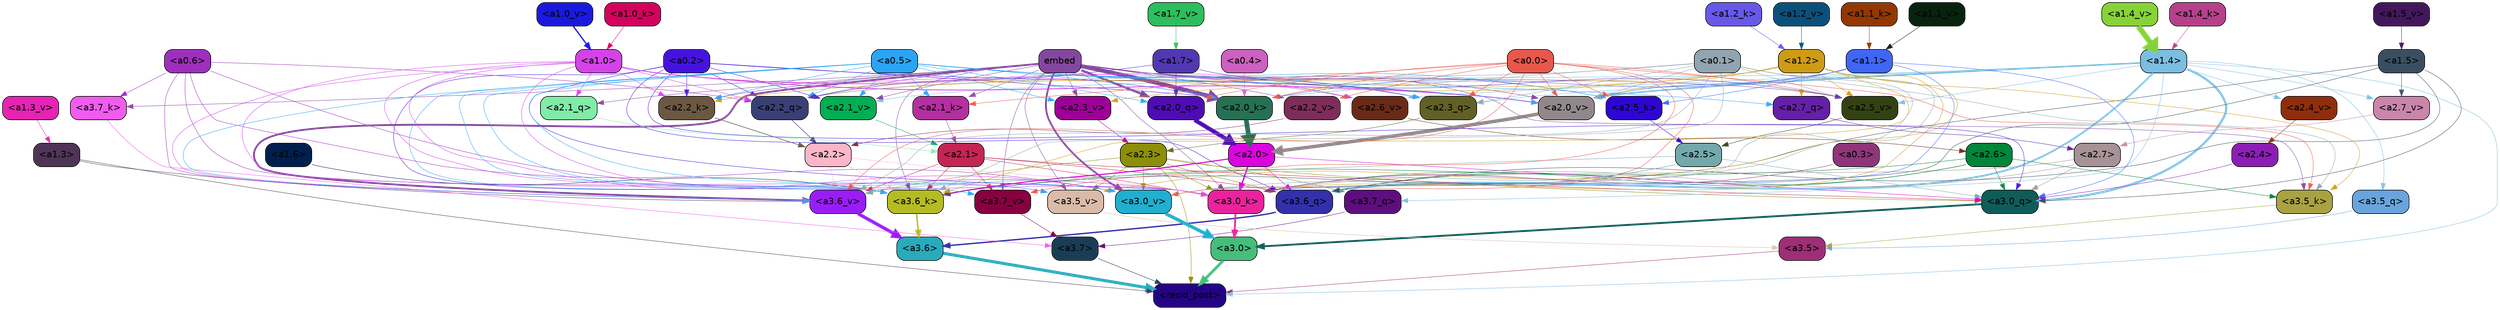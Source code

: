 strict digraph "" {
	graph [bgcolor=transparent,
		layout=dot,
		overlap=false,
		splines=true
	];
	"<a3.7>"	[color=black,
		fillcolor="#193d54",
		fontname=Helvetica,
		shape=box,
		style="filled, rounded"];
	"<resid_post>"	[color=black,
		fillcolor="#240485",
		fontname=Helvetica,
		shape=box,
		style="filled, rounded"];
	"<a3.7>" -> "<resid_post>"	[color="#193d54",
		penwidth=0.6239100098609924];
	"<a3.6>"	[color=black,
		fillcolor="#28abbb",
		fontname=Helvetica,
		shape=box,
		style="filled, rounded"];
	"<a3.6>" -> "<resid_post>"	[color="#28abbb",
		penwidth=4.569062113761902];
	"<a3.5>"	[color=black,
		fillcolor="#9e2e76",
		fontname=Helvetica,
		shape=box,
		style="filled, rounded"];
	"<a3.5>" -> "<resid_post>"	[color="#9e2e76",
		penwidth=0.6];
	"<a3.0>"	[color=black,
		fillcolor="#45bd7b",
		fontname=Helvetica,
		shape=box,
		style="filled, rounded"];
	"<a3.0>" -> "<resid_post>"	[color="#45bd7b",
		penwidth=4.283544182777405];
	"<a2.3>"	[color=black,
		fillcolor="#8c8f07",
		fontname=Helvetica,
		shape=box,
		style="filled, rounded"];
	"<a2.3>" -> "<resid_post>"	[color="#8c8f07",
		penwidth=0.6];
	"<a3.7_q>"	[color=black,
		fillcolor="#5e0e7f",
		fontname=Helvetica,
		shape=box,
		style="filled, rounded"];
	"<a2.3>" -> "<a3.7_q>"	[color="#8c8f07",
		penwidth=0.6];
	"<a3.6_q>"	[color=black,
		fillcolor="#3230aa",
		fontname=Helvetica,
		shape=box,
		style="filled, rounded"];
	"<a2.3>" -> "<a3.6_q>"	[color="#8c8f07",
		penwidth=0.6];
	"<a3.0_q>"	[color=black,
		fillcolor="#0f5c59",
		fontname=Helvetica,
		shape=box,
		style="filled, rounded"];
	"<a2.3>" -> "<a3.0_q>"	[color="#8c8f07",
		penwidth=0.6];
	"<a3.0_k>"	[color=black,
		fillcolor="#ea239d",
		fontname=Helvetica,
		shape=box,
		style="filled, rounded"];
	"<a2.3>" -> "<a3.0_k>"	[color="#8c8f07",
		penwidth=0.6];
	"<a3.6_v>"	[color=black,
		fillcolor="#9a1df8",
		fontname=Helvetica,
		shape=box,
		style="filled, rounded"];
	"<a2.3>" -> "<a3.6_v>"	[color="#8c8f07",
		penwidth=0.6];
	"<a3.5_v>"	[color=black,
		fillcolor="#dabba8",
		fontname=Helvetica,
		shape=box,
		style="filled, rounded"];
	"<a2.3>" -> "<a3.5_v>"	[color="#8c8f07",
		penwidth=0.6];
	"<a3.0_v>"	[color=black,
		fillcolor="#20afce",
		fontname=Helvetica,
		shape=box,
		style="filled, rounded"];
	"<a2.3>" -> "<a3.0_v>"	[color="#8c8f07",
		penwidth=0.6];
	"<a1.4>"	[color=black,
		fillcolor="#7bbedf",
		fontname=Helvetica,
		shape=box,
		style="filled, rounded"];
	"<a1.4>" -> "<resid_post>"	[color="#7bbedf",
		penwidth=0.6];
	"<a1.4>" -> "<a3.7_q>"	[color="#7bbedf",
		penwidth=0.6];
	"<a1.4>" -> "<a3.6_q>"	[color="#7bbedf",
		penwidth=2.7934007048606873];
	"<a3.5_q>"	[color=black,
		fillcolor="#69a4dd",
		fontname=Helvetica,
		shape=box,
		style="filled, rounded"];
	"<a1.4>" -> "<a3.5_q>"	[color="#7bbedf",
		penwidth=0.6];
	"<a1.4>" -> "<a3.0_q>"	[color="#7bbedf",
		penwidth=3.340754985809326];
	"<a2.3_q>"	[color=black,
		fillcolor="#616127",
		fontname=Helvetica,
		shape=box,
		style="filled, rounded"];
	"<a1.4>" -> "<a2.3_q>"	[color="#7bbedf",
		penwidth=0.6];
	"<a2.7_v>"	[color=black,
		fillcolor="#ca85ab",
		fontname=Helvetica,
		shape=box,
		style="filled, rounded"];
	"<a1.4>" -> "<a2.7_v>"	[color="#7bbedf",
		penwidth=0.6];
	"<a2.6_v>"	[color=black,
		fillcolor="#692b17",
		fontname=Helvetica,
		shape=box,
		style="filled, rounded"];
	"<a1.4>" -> "<a2.6_v>"	[color="#7bbedf",
		penwidth=0.6];
	"<a2.5_v>"	[color=black,
		fillcolor="#334213",
		fontname=Helvetica,
		shape=box,
		style="filled, rounded"];
	"<a1.4>" -> "<a2.5_v>"	[color="#7bbedf",
		penwidth=0.6];
	"<a2.4_v>"	[color=black,
		fillcolor="#8f2e0d",
		fontname=Helvetica,
		shape=box,
		style="filled, rounded"];
	"<a1.4>" -> "<a2.4_v>"	[color="#7bbedf",
		penwidth=0.6];
	"<a2.1_v>"	[color=black,
		fillcolor="#02ae54",
		fontname=Helvetica,
		shape=box,
		style="filled, rounded"];
	"<a1.4>" -> "<a2.1_v>"	[color="#7bbedf",
		penwidth=0.6];
	"<a2.0_v>"	[color=black,
		fillcolor="#92888b",
		fontname=Helvetica,
		shape=box,
		style="filled, rounded"];
	"<a1.4>" -> "<a2.0_v>"	[color="#7bbedf",
		penwidth=2.268759250640869];
	"<a1.3>"	[color=black,
		fillcolor="#4e3457",
		fontname=Helvetica,
		shape=box,
		style="filled, rounded"];
	"<a1.3>" -> "<resid_post>"	[color="#4e3457",
		penwidth=0.6];
	"<a1.3>" -> "<a3.6_v>"	[color="#4e3457",
		penwidth=0.6];
	"<a3.7_q>" -> "<a3.7>"	[color="#5e0e7f",
		penwidth=0.6];
	"<a3.6_q>" -> "<a3.6>"	[color="#3230aa",
		penwidth=2.0347584784030914];
	"<a3.5_q>" -> "<a3.5>"	[color="#69a4dd",
		penwidth=0.6];
	"<a3.0_q>" -> "<a3.0>"	[color="#0f5c59",
		penwidth=2.8635367155075073];
	"<a3.7_k>"	[color=black,
		fillcolor="#f15cee",
		fontname=Helvetica,
		shape=box,
		style="filled, rounded"];
	"<a3.7_k>" -> "<a3.7>"	[color="#f15cee",
		penwidth=0.6];
	"<a3.6_k>"	[color=black,
		fillcolor="#b5bc22",
		fontname=Helvetica,
		shape=box,
		style="filled, rounded"];
	"<a3.6_k>" -> "<a3.6>"	[color="#b5bc22",
		penwidth=2.1760786175727844];
	"<a3.5_k>"	[color=black,
		fillcolor="#a8a242",
		fontname=Helvetica,
		shape=box,
		style="filled, rounded"];
	"<a3.5_k>" -> "<a3.5>"	[color="#a8a242",
		penwidth=0.6];
	"<a3.0_k>" -> "<a3.0>"	[color="#ea239d",
		penwidth=2.632905662059784];
	"<a3.7_v>"	[color=black,
		fillcolor="#87013f",
		fontname=Helvetica,
		shape=box,
		style="filled, rounded"];
	"<a3.7_v>" -> "<a3.7>"	[color="#87013f",
		penwidth=0.6];
	"<a3.6_v>" -> "<a3.6>"	[color="#9a1df8",
		penwidth=4.981305837631226];
	"<a3.5_v>" -> "<a3.5>"	[color="#dabba8",
		penwidth=0.6];
	"<a3.0_v>" -> "<a3.0>"	[color="#20afce",
		penwidth=5.168330669403076];
	"<a2.7>"	[color=black,
		fillcolor="#a69297",
		fontname=Helvetica,
		shape=box,
		style="filled, rounded"];
	"<a2.7>" -> "<a3.6_q>"	[color="#a69297",
		penwidth=0.6];
	"<a2.7>" -> "<a3.0_q>"	[color="#a69297",
		penwidth=0.6];
	"<a2.7>" -> "<a3.0_k>"	[color="#a69297",
		penwidth=0.6];
	"<a2.6>"	[color=black,
		fillcolor="#00863a",
		fontname=Helvetica,
		shape=box,
		style="filled, rounded"];
	"<a2.6>" -> "<a3.6_q>"	[color="#00863a",
		penwidth=0.6];
	"<a2.6>" -> "<a3.0_q>"	[color="#00863a",
		penwidth=0.6];
	"<a2.6>" -> "<a3.6_k>"	[color="#00863a",
		penwidth=0.6];
	"<a2.6>" -> "<a3.5_k>"	[color="#00863a",
		penwidth=0.6];
	"<a2.6>" -> "<a3.0_k>"	[color="#00863a",
		penwidth=0.6];
	"<a2.1>"	[color=black,
		fillcolor="#c42552",
		fontname=Helvetica,
		shape=box,
		style="filled, rounded"];
	"<a2.1>" -> "<a3.6_q>"	[color="#c42552",
		penwidth=0.6];
	"<a2.1>" -> "<a3.0_q>"	[color="#c42552",
		penwidth=0.6];
	"<a2.1>" -> "<a3.6_k>"	[color="#c42552",
		penwidth=0.6];
	"<a2.1>" -> "<a3.0_k>"	[color="#c42552",
		penwidth=0.6];
	"<a2.1>" -> "<a3.7_v>"	[color="#c42552",
		penwidth=0.6];
	"<a2.1>" -> "<a3.6_v>"	[color="#c42552",
		penwidth=0.6];
	"<a2.0>"	[color=black,
		fillcolor="#db05dd",
		fontname=Helvetica,
		shape=box,
		style="filled, rounded"];
	"<a2.0>" -> "<a3.6_q>"	[color="#db05dd",
		penwidth=0.6];
	"<a2.0>" -> "<a3.0_q>"	[color="#db05dd",
		penwidth=0.6];
	"<a2.0>" -> "<a3.6_k>"	[color="#db05dd",
		penwidth=1.6382827460765839];
	"<a2.0>" -> "<a3.0_k>"	[color="#db05dd",
		penwidth=2.161143198609352];
	"<a1.5>"	[color=black,
		fillcolor="#394f61",
		fontname=Helvetica,
		shape=box,
		style="filled, rounded"];
	"<a1.5>" -> "<a3.6_q>"	[color="#394f61",
		penwidth=0.6];
	"<a1.5>" -> "<a3.0_q>"	[color="#394f61",
		penwidth=0.6];
	"<a1.5>" -> "<a3.6_k>"	[color="#394f61",
		penwidth=0.6];
	"<a1.5>" -> "<a3.0_k>"	[color="#394f61",
		penwidth=0.6];
	"<a1.5>" -> "<a2.7_v>"	[color="#394f61",
		penwidth=0.6];
	"<a0.2>"	[color=black,
		fillcolor="#4413e0",
		fontname=Helvetica,
		shape=box,
		style="filled, rounded"];
	"<a0.2>" -> "<a3.6_q>"	[color="#4413e0",
		penwidth=0.6];
	"<a0.2>" -> "<a3.0_q>"	[color="#4413e0",
		penwidth=0.6];
	"<a0.2>" -> "<a3.6_k>"	[color="#4413e0",
		penwidth=0.6];
	"<a0.2>" -> "<a3.0_k>"	[color="#4413e0",
		penwidth=0.6];
	"<a2.2_q>"	[color=black,
		fillcolor="#394075",
		fontname=Helvetica,
		shape=box,
		style="filled, rounded"];
	"<a0.2>" -> "<a2.2_q>"	[color="#4413e0",
		penwidth=0.6];
	"<a2.2_k>"	[color=black,
		fillcolor="#6b5841",
		fontname=Helvetica,
		shape=box,
		style="filled, rounded"];
	"<a0.2>" -> "<a2.2_k>"	[color="#4413e0",
		penwidth=0.6];
	"<a2.0_k>"	[color=black,
		fillcolor="#267054",
		fontname=Helvetica,
		shape=box,
		style="filled, rounded"];
	"<a0.2>" -> "<a2.0_k>"	[color="#4413e0",
		penwidth=0.6];
	"<a0.2>" -> "<a2.1_v>"	[color="#4413e0",
		penwidth=0.6];
	"<a0.2>" -> "<a2.0_v>"	[color="#4413e0",
		penwidth=0.6];
	"<a2.5>"	[color=black,
		fillcolor="#73a9ac",
		fontname=Helvetica,
		shape=box,
		style="filled, rounded"];
	"<a2.5>" -> "<a3.0_q>"	[color="#73a9ac",
		penwidth=0.6];
	"<a2.5>" -> "<a3.0_k>"	[color="#73a9ac",
		penwidth=0.6];
	"<a2.5>" -> "<a3.6_v>"	[color="#73a9ac",
		penwidth=0.6];
	"<a2.5>" -> "<a3.0_v>"	[color="#73a9ac",
		penwidth=0.6];
	"<a2.4>"	[color=black,
		fillcolor="#8c1eb5",
		fontname=Helvetica,
		shape=box,
		style="filled, rounded"];
	"<a2.4>" -> "<a3.0_q>"	[color="#8c1eb5",
		penwidth=0.6];
	"<a1.1>"	[color=black,
		fillcolor="#3f66f6",
		fontname=Helvetica,
		shape=box,
		style="filled, rounded"];
	"<a1.1>" -> "<a3.0_q>"	[color="#3f66f6",
		penwidth=0.6];
	"<a1.1>" -> "<a3.0_k>"	[color="#3f66f6",
		penwidth=0.6];
	"<a2.5_k>"	[color=black,
		fillcolor="#2d06d4",
		fontname=Helvetica,
		shape=box,
		style="filled, rounded"];
	"<a1.1>" -> "<a2.5_k>"	[color="#3f66f6",
		penwidth=0.6];
	"<a1.1>" -> "<a2.0_k>"	[color="#3f66f6",
		penwidth=0.6];
	"<a1.1>" -> "<a2.0_v>"	[color="#3f66f6",
		penwidth=0.6];
	"<a0.6>"	[color=black,
		fillcolor="#9e2fbd",
		fontname=Helvetica,
		shape=box,
		style="filled, rounded"];
	"<a0.6>" -> "<a3.7_k>"	[color="#9e2fbd",
		penwidth=0.6];
	"<a0.6>" -> "<a3.6_k>"	[color="#9e2fbd",
		penwidth=0.6];
	"<a0.6>" -> "<a3.0_k>"	[color="#9e2fbd",
		penwidth=0.6];
	"<a0.6>" -> "<a3.6_v>"	[color="#9e2fbd",
		penwidth=0.6];
	"<a0.6>" -> "<a3.0_v>"	[color="#9e2fbd",
		penwidth=0.6];
	"<a0.6>" -> "<a2.2_q>"	[color="#9e2fbd",
		penwidth=0.6];
	embed	[color=black,
		fillcolor="#84479f",
		fontname=Helvetica,
		shape=box,
		style="filled, rounded"];
	embed -> "<a3.7_k>"	[color="#84479f",
		penwidth=0.6];
	embed -> "<a3.6_k>"	[color="#84479f",
		penwidth=0.6];
	embed -> "<a3.5_k>"	[color="#84479f",
		penwidth=0.6];
	embed -> "<a3.0_k>"	[color="#84479f",
		penwidth=0.6];
	embed -> "<a3.7_v>"	[color="#84479f",
		penwidth=0.6];
	embed -> "<a3.6_v>"	[color="#84479f",
		penwidth=2.7825746536254883];
	embed -> "<a3.5_v>"	[color="#84479f",
		penwidth=0.6];
	embed -> "<a3.0_v>"	[color="#84479f",
		penwidth=2.6950180530548096];
	embed -> "<a2.3_q>"	[color="#84479f",
		penwidth=0.6];
	embed -> "<a2.2_q>"	[color="#84479f",
		penwidth=0.6];
	"<a2.1_q>"	[color=black,
		fillcolor="#81eba8",
		fontname=Helvetica,
		shape=box,
		style="filled, rounded"];
	embed -> "<a2.1_q>"	[color="#84479f",
		penwidth=0.6];
	"<a2.0_q>"	[color=black,
		fillcolor="#4e0db3",
		fontname=Helvetica,
		shape=box,
		style="filled, rounded"];
	embed -> "<a2.0_q>"	[color="#84479f",
		penwidth=3.305941343307495];
	embed -> "<a2.5_k>"	[color="#84479f",
		penwidth=0.6];
	embed -> "<a2.2_k>"	[color="#84479f",
		penwidth=0.6698317527770996];
	"<a2.1_k>"	[color=black,
		fillcolor="#b42fa0",
		fontname=Helvetica,
		shape=box,
		style="filled, rounded"];
	embed -> "<a2.1_k>"	[color="#84479f",
		penwidth=0.6];
	embed -> "<a2.0_k>"	[color="#84479f",
		penwidth=6.12570995092392];
	embed -> "<a2.6_v>"	[color="#84479f",
		penwidth=0.6];
	embed -> "<a2.5_v>"	[color="#84479f",
		penwidth=0.6];
	"<a2.3_v>"	[color=black,
		fillcolor="#9e0097",
		fontname=Helvetica,
		shape=box,
		style="filled, rounded"];
	embed -> "<a2.3_v>"	[color="#84479f",
		penwidth=0.6];
	"<a2.2_v>"	[color=black,
		fillcolor="#7d2d59",
		fontname=Helvetica,
		shape=box,
		style="filled, rounded"];
	embed -> "<a2.2_v>"	[color="#84479f",
		penwidth=0.6];
	embed -> "<a2.1_v>"	[color="#84479f",
		penwidth=0.6];
	embed -> "<a2.0_v>"	[color="#84479f",
		penwidth=0.6];
	"<a2.2>"	[color=black,
		fillcolor="#fdb5c8",
		fontname=Helvetica,
		shape=box,
		style="filled, rounded"];
	"<a2.2>" -> "<a3.6_k>"	[color="#fdb5c8",
		penwidth=0.6];
	"<a2.2>" -> "<a3.0_k>"	[color="#fdb5c8",
		penwidth=0.6];
	"<a2.2>" -> "<a3.6_v>"	[color="#fdb5c8",
		penwidth=0.6];
	"<a1.6>"	[color=black,
		fillcolor="#001f4d",
		fontname=Helvetica,
		shape=box,
		style="filled, rounded"];
	"<a1.6>" -> "<a3.6_k>"	[color="#001f4d",
		penwidth=0.6];
	"<a1.2>"	[color=black,
		fillcolor="#ce9b15",
		fontname=Helvetica,
		shape=box,
		style="filled, rounded"];
	"<a1.2>" -> "<a3.6_k>"	[color="#ce9b15",
		penwidth=0.6];
	"<a1.2>" -> "<a3.5_k>"	[color="#ce9b15",
		penwidth=0.6];
	"<a1.2>" -> "<a3.0_k>"	[color="#ce9b15",
		penwidth=0.6];
	"<a1.2>" -> "<a3.5_v>"	[color="#ce9b15",
		penwidth=0.6];
	"<a2.7_q>"	[color=black,
		fillcolor="#6420a6",
		fontname=Helvetica,
		shape=box,
		style="filled, rounded"];
	"<a1.2>" -> "<a2.7_q>"	[color="#ce9b15",
		penwidth=0.6];
	"<a1.2>" -> "<a2.2_q>"	[color="#ce9b15",
		penwidth=0.6];
	"<a1.2>" -> "<a2.2_k>"	[color="#ce9b15",
		penwidth=0.6];
	"<a1.2>" -> "<a2.5_v>"	[color="#ce9b15",
		penwidth=0.6];
	"<a1.2>" -> "<a2.3_v>"	[color="#ce9b15",
		penwidth=0.6];
	"<a1.2>" -> "<a2.0_v>"	[color="#ce9b15",
		penwidth=0.6];
	"<a1.0>"	[color=black,
		fillcolor="#d443e8",
		fontname=Helvetica,
		shape=box,
		style="filled, rounded"];
	"<a1.0>" -> "<a3.6_k>"	[color="#d443e8",
		penwidth=0.6];
	"<a1.0>" -> "<a3.0_k>"	[color="#d443e8",
		penwidth=0.6];
	"<a1.0>" -> "<a3.6_v>"	[color="#d443e8",
		penwidth=0.6];
	"<a1.0>" -> "<a3.5_v>"	[color="#d443e8",
		penwidth=0.6];
	"<a1.0>" -> "<a3.0_v>"	[color="#d443e8",
		penwidth=0.6];
	"<a1.0>" -> "<a2.3_q>"	[color="#d443e8",
		penwidth=0.6];
	"<a1.0>" -> "<a2.2_q>"	[color="#d443e8",
		penwidth=0.6];
	"<a1.0>" -> "<a2.1_q>"	[color="#d443e8",
		penwidth=0.6];
	"<a1.0>" -> "<a2.2_k>"	[color="#d443e8",
		penwidth=0.6];
	"<a1.0>" -> "<a2.0_k>"	[color="#d443e8",
		penwidth=0.6];
	"<a1.0>" -> "<a2.6_v>"	[color="#d443e8",
		penwidth=0.6];
	"<a1.0>" -> "<a2.0_v>"	[color="#d443e8",
		penwidth=1.2213096618652344];
	"<a0.5>"	[color=black,
		fillcolor="#2aa5f5",
		fontname=Helvetica,
		shape=box,
		style="filled, rounded"];
	"<a0.5>" -> "<a3.6_k>"	[color="#2aa5f5",
		penwidth=0.6];
	"<a0.5>" -> "<a3.7_v>"	[color="#2aa5f5",
		penwidth=0.6];
	"<a0.5>" -> "<a3.6_v>"	[color="#2aa5f5",
		penwidth=0.6];
	"<a0.5>" -> "<a3.5_v>"	[color="#2aa5f5",
		penwidth=0.6];
	"<a0.5>" -> "<a3.0_v>"	[color="#2aa5f5",
		penwidth=0.6];
	"<a0.5>" -> "<a2.7_q>"	[color="#2aa5f5",
		penwidth=0.6];
	"<a0.5>" -> "<a2.3_q>"	[color="#2aa5f5",
		penwidth=0.6];
	"<a0.5>" -> "<a2.2_q>"	[color="#2aa5f5",
		penwidth=0.6];
	"<a0.5>" -> "<a2.0_q>"	[color="#2aa5f5",
		penwidth=0.6];
	"<a0.5>" -> "<a2.5_k>"	[color="#2aa5f5",
		penwidth=0.6];
	"<a0.5>" -> "<a2.2_k>"	[color="#2aa5f5",
		penwidth=0.6];
	"<a0.5>" -> "<a2.1_k>"	[color="#2aa5f5",
		penwidth=0.6];
	"<a0.5>" -> "<a2.0_k>"	[color="#2aa5f5",
		penwidth=0.6900839805603027];
	"<a0.5>" -> "<a2.3_v>"	[color="#2aa5f5",
		penwidth=0.6];
	"<a0.5>" -> "<a2.1_v>"	[color="#2aa5f5",
		penwidth=0.6];
	"<a0.5>" -> "<a2.0_v>"	[color="#2aa5f5",
		penwidth=0.6];
	"<a0.1>"	[color=black,
		fillcolor="#91a4b0",
		fontname=Helvetica,
		shape=box,
		style="filled, rounded"];
	"<a0.1>" -> "<a3.6_k>"	[color="#91a4b0",
		penwidth=0.6];
	"<a0.1>" -> "<a3.5_k>"	[color="#91a4b0",
		penwidth=0.6];
	"<a0.1>" -> "<a3.0_k>"	[color="#91a4b0",
		penwidth=0.6];
	"<a0.1>" -> "<a3.6_v>"	[color="#91a4b0",
		penwidth=0.6];
	"<a0.1>" -> "<a3.0_v>"	[color="#91a4b0",
		penwidth=0.6];
	"<a0.1>" -> "<a2.3_q>"	[color="#91a4b0",
		penwidth=0.6];
	"<a0.1>" -> "<a2.2_q>"	[color="#91a4b0",
		penwidth=0.6];
	"<a0.1>" -> "<a2.0_k>"	[color="#91a4b0",
		penwidth=0.6];
	"<a0.1>" -> "<a2.5_v>"	[color="#91a4b0",
		penwidth=0.6];
	"<a0.1>" -> "<a2.0_v>"	[color="#91a4b0",
		penwidth=0.6];
	"<a0.0>"	[color=black,
		fillcolor="#e8574c",
		fontname=Helvetica,
		shape=box,
		style="filled, rounded"];
	"<a0.0>" -> "<a3.5_k>"	[color="#e8574c",
		penwidth=0.6];
	"<a0.0>" -> "<a3.7_v>"	[color="#e8574c",
		penwidth=0.6];
	"<a0.0>" -> "<a3.6_v>"	[color="#e8574c",
		penwidth=0.6];
	"<a0.0>" -> "<a3.0_v>"	[color="#e8574c",
		penwidth=0.6];
	"<a0.0>" -> "<a2.3_q>"	[color="#e8574c",
		penwidth=0.6];
	"<a0.0>" -> "<a2.0_q>"	[color="#e8574c",
		penwidth=0.6];
	"<a0.0>" -> "<a2.5_k>"	[color="#e8574c",
		penwidth=0.6];
	"<a0.0>" -> "<a2.1_k>"	[color="#e8574c",
		penwidth=0.6];
	"<a0.0>" -> "<a2.0_k>"	[color="#e8574c",
		penwidth=0.6];
	"<a0.0>" -> "<a2.5_v>"	[color="#e8574c",
		penwidth=0.6];
	"<a0.0>" -> "<a2.2_v>"	[color="#e8574c",
		penwidth=0.6];
	"<a0.0>" -> "<a2.0_v>"	[color="#e8574c",
		penwidth=0.6];
	"<a0.3>"	[color=black,
		fillcolor="#90357a",
		fontname=Helvetica,
		shape=box,
		style="filled, rounded"];
	"<a0.3>" -> "<a3.0_k>"	[color="#90357a",
		penwidth=0.6];
	"<a2.7_q>" -> "<a2.7>"	[color="#6420a6",
		penwidth=0.6];
	"<a2.3_q>" -> "<a2.3>"	[color="#616127",
		penwidth=0.6];
	"<a2.2_q>" -> "<a2.2>"	[color="#394075",
		penwidth=0.7553567886352539];
	"<a2.1_q>" -> "<a2.1>"	[color="#81eba8",
		penwidth=0.6];
	"<a2.0_q>" -> "<a2.0>"	[color="#4e0db3",
		penwidth=6.256794691085815];
	"<a2.5_k>" -> "<a2.5>"	[color="#2d06d4",
		penwidth=0.6];
	"<a2.2_k>" -> "<a2.2>"	[color="#6b5841",
		penwidth=0.8854708671569824];
	"<a2.1_k>" -> "<a2.1>"	[color="#b42fa0",
		penwidth=0.6];
	"<a2.0_k>" -> "<a2.0>"	[color="#267054",
		penwidth=7.231504917144775];
	"<a2.7_v>" -> "<a2.7>"	[color="#ca85ab",
		penwidth=0.6];
	"<a2.6_v>" -> "<a2.6>"	[color="#692b17",
		penwidth=0.6];
	"<a2.5_v>" -> "<a2.5>"	[color="#334213",
		penwidth=0.6];
	"<a2.4_v>" -> "<a2.4>"	[color="#8f2e0d",
		penwidth=0.6];
	"<a2.3_v>" -> "<a2.3>"	[color="#9e0097",
		penwidth=0.6];
	"<a2.2_v>" -> "<a2.2>"	[color="#7d2d59",
		penwidth=0.6];
	"<a2.1_v>" -> "<a2.1>"	[color="#02ae54",
		penwidth=0.6];
	"<a2.0_v>" -> "<a2.0>"	[color="#92888b",
		penwidth=5.231471925973892];
	"<a1.7>"	[color=black,
		fillcolor="#5138b3",
		fontname=Helvetica,
		shape=box,
		style="filled, rounded"];
	"<a1.7>" -> "<a2.2_q>"	[color="#5138b3",
		penwidth=0.6];
	"<a1.7>" -> "<a2.0_q>"	[color="#5138b3",
		penwidth=0.6];
	"<a1.7>" -> "<a2.5_v>"	[color="#5138b3",
		penwidth=0.6];
	"<a0.4>"	[color=black,
		fillcolor="#cc61c0",
		fontname=Helvetica,
		shape=box,
		style="filled, rounded"];
	"<a0.4>" -> "<a2.0_k>"	[color="#cc61c0",
		penwidth=0.6];
	"<a1.4_k>"	[color=black,
		fillcolor="#b6418b",
		fontname=Helvetica,
		shape=box,
		style="filled, rounded"];
	"<a1.4_k>" -> "<a1.4>"	[color="#b6418b",
		penwidth=0.6];
	"<a1.2_k>"	[color=black,
		fillcolor="#6858e8",
		fontname=Helvetica,
		shape=box,
		style="filled, rounded"];
	"<a1.2_k>" -> "<a1.2>"	[color="#6858e8",
		penwidth=0.6];
	"<a1.1_k>"	[color=black,
		fillcolor="#933802",
		fontname=Helvetica,
		shape=box,
		style="filled, rounded"];
	"<a1.1_k>" -> "<a1.1>"	[color="#933802",
		penwidth=0.6];
	"<a1.0_k>"	[color=black,
		fillcolor="#d4025d",
		fontname=Helvetica,
		shape=box,
		style="filled, rounded"];
	"<a1.0_k>" -> "<a1.0>"	[color="#d4025d",
		penwidth=0.6];
	"<a1.7_v>"	[color=black,
		fillcolor="#2dbe5d",
		fontname=Helvetica,
		shape=box,
		style="filled, rounded"];
	"<a1.7_v>" -> "<a1.7>"	[color="#2dbe5d",
		penwidth=0.6];
	"<a1.5_v>"	[color=black,
		fillcolor="#43175c",
		fontname=Helvetica,
		shape=box,
		style="filled, rounded"];
	"<a1.5_v>" -> "<a1.5>"	[color="#43175c",
		penwidth=0.6];
	"<a1.4_v>"	[color=black,
		fillcolor="#86d337",
		fontname=Helvetica,
		shape=box,
		style="filled, rounded"];
	"<a1.4_v>" -> "<a1.4>"	[color="#86d337",
		penwidth=8.36684274673462];
	"<a1.3_v>"	[color=black,
		fillcolor="#e623b4",
		fontname=Helvetica,
		shape=box,
		style="filled, rounded"];
	"<a1.3_v>" -> "<a1.3>"	[color="#e623b4",
		penwidth=0.6];
	"<a1.2_v>"	[color=black,
		fillcolor="#0b507b",
		fontname=Helvetica,
		shape=box,
		style="filled, rounded"];
	"<a1.2_v>" -> "<a1.2>"	[color="#0b507b",
		penwidth=0.6];
	"<a1.1_v>"	[color=black,
		fillcolor="#07220e",
		fontname=Helvetica,
		shape=box,
		style="filled, rounded"];
	"<a1.1_v>" -> "<a1.1>"	[color="#07220e",
		penwidth=0.6];
	"<a1.0_v>"	[color=black,
		fillcolor="#1a19de",
		fontname=Helvetica,
		shape=box,
		style="filled, rounded"];
	"<a1.0_v>" -> "<a1.0>"	[color="#1a19de",
		penwidth=1.9665732383728027];
}
